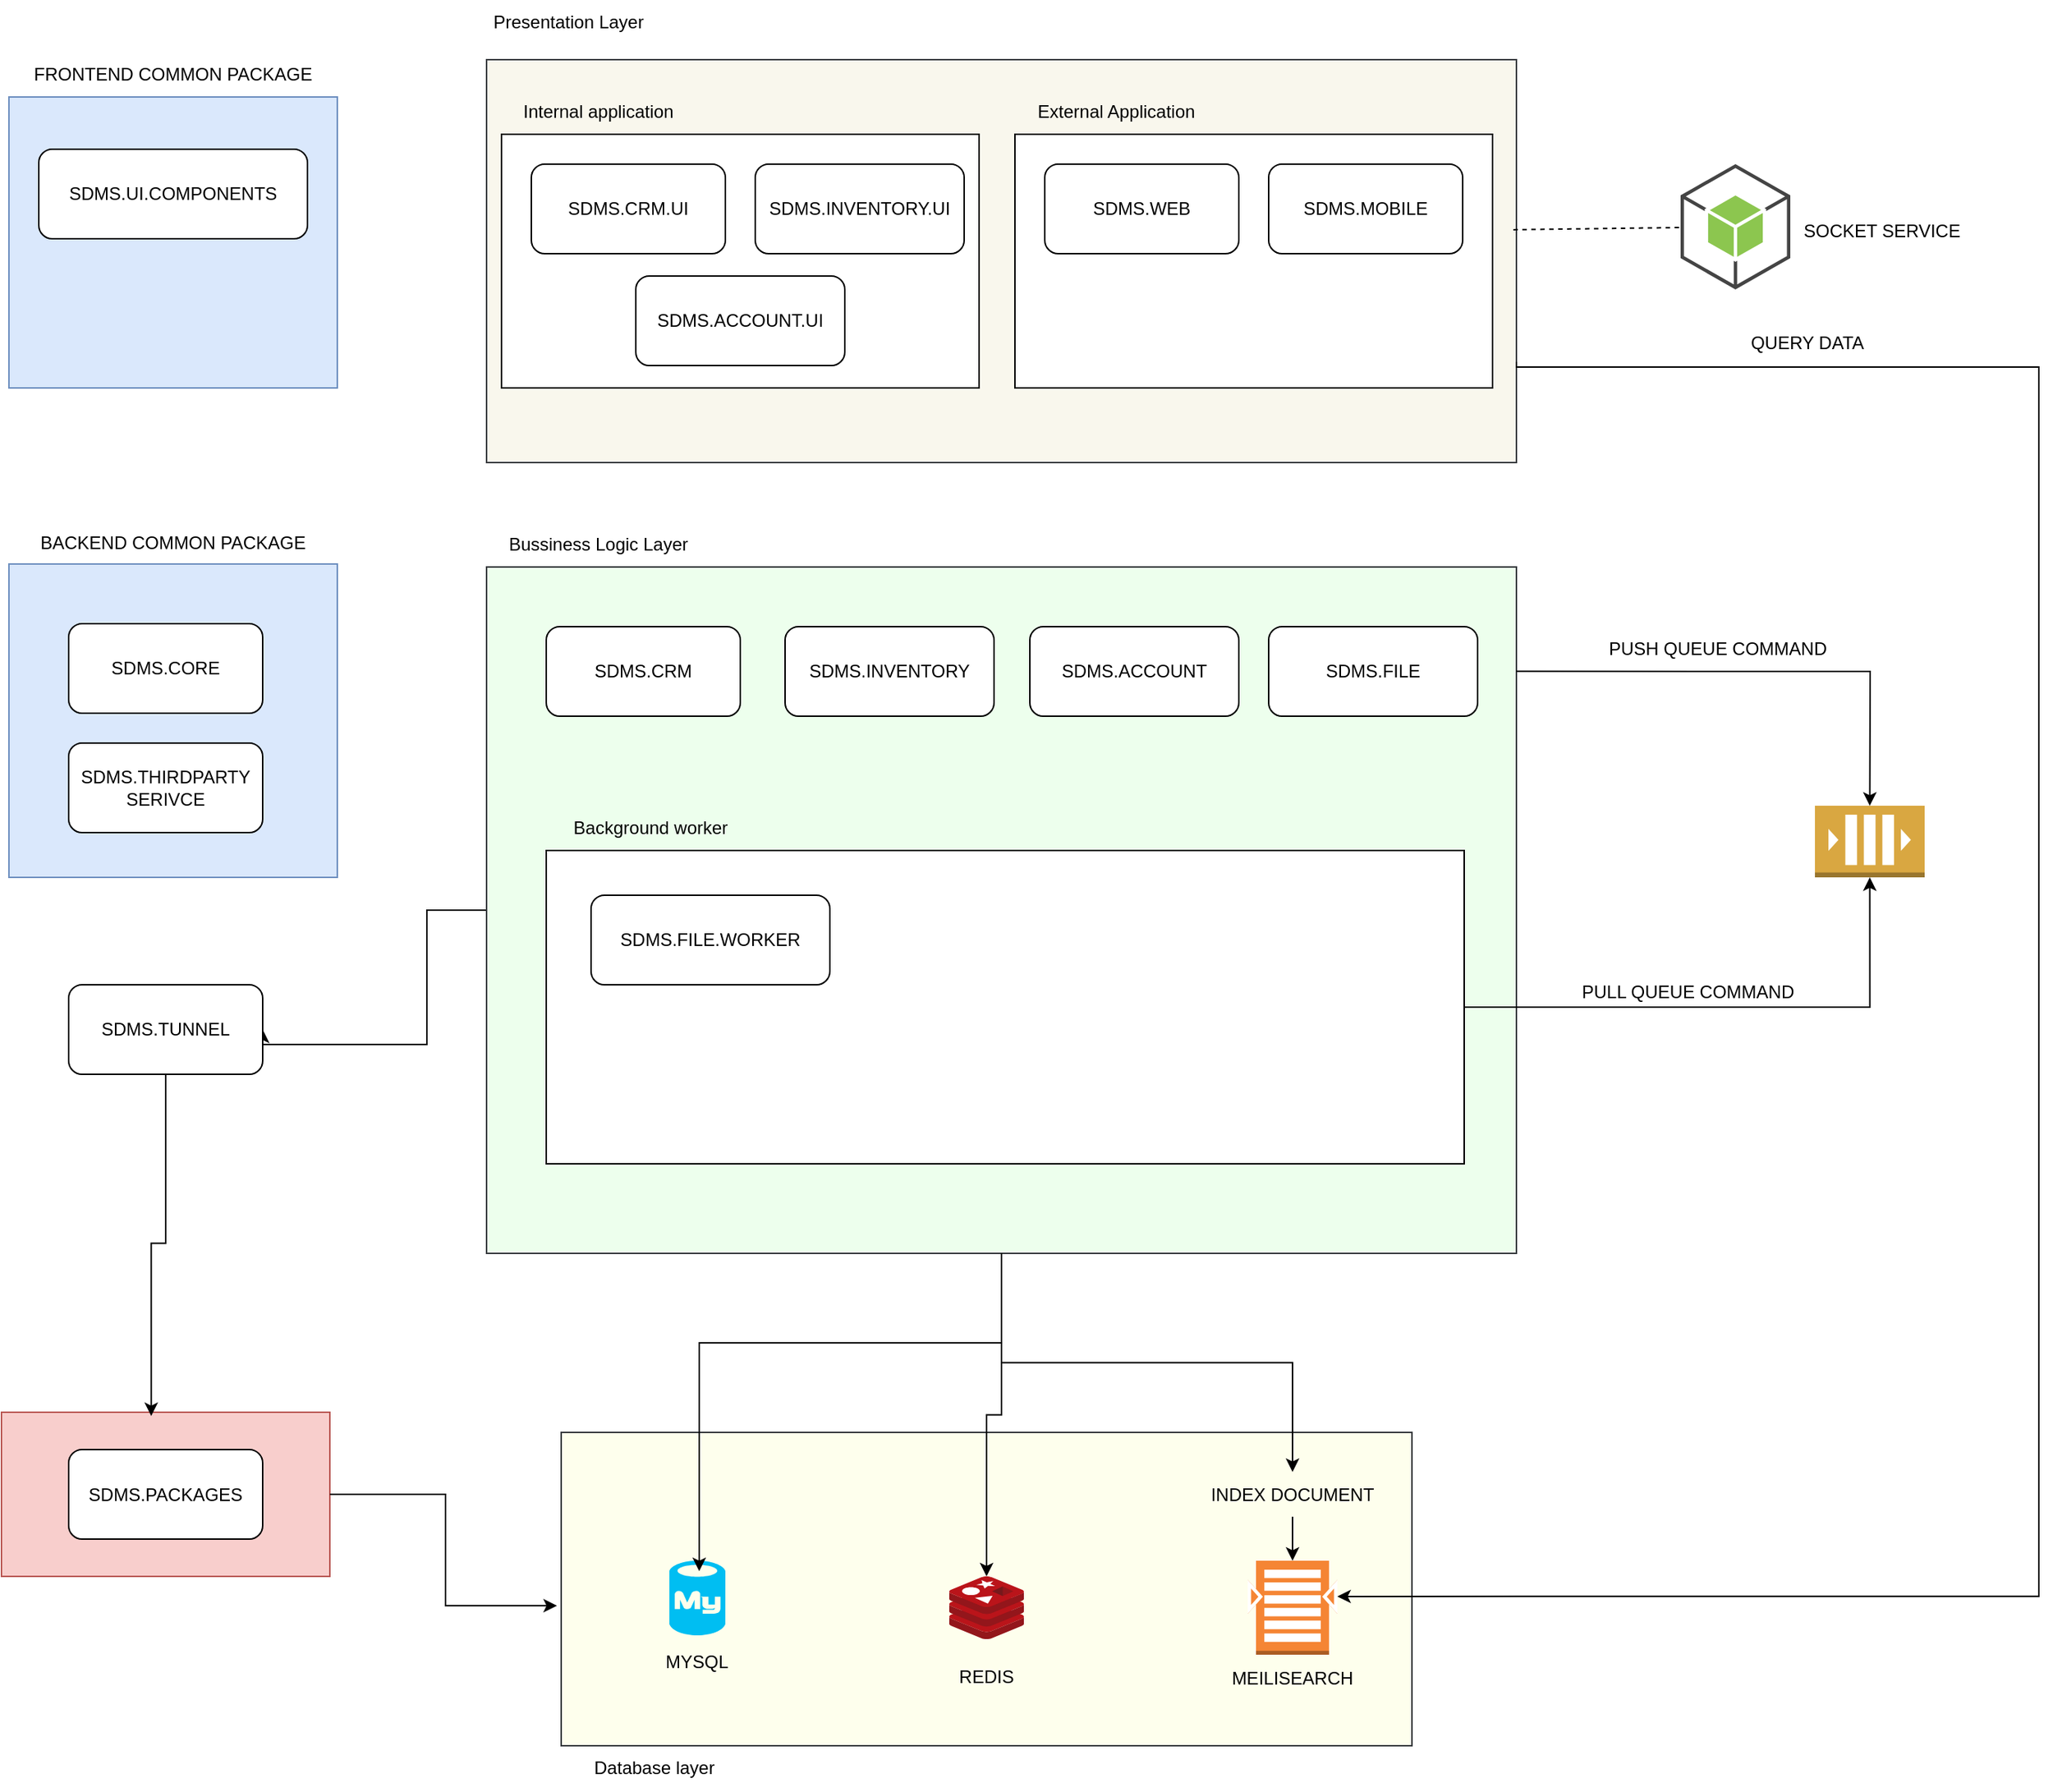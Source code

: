 <mxfile version="22.1.7" type="device">
  <diagram name="Trang-1" id="FslRv-n9rKLNau43U-N6">
    <mxGraphModel dx="2767" dy="1207" grid="0" gridSize="10" guides="1" tooltips="1" connect="1" arrows="1" fold="1" page="0" pageScale="1" pageWidth="827" pageHeight="1169" background="none" math="0" shadow="0">
      <root>
        <mxCell id="0" />
        <mxCell id="1" parent="0" />
        <mxCell id="MB0Narek4v8TUpKaicI7-35" value="" style="rounded=0;whiteSpace=wrap;html=1;fillColor=#FEFFED;strokeColor=#36393d;" vertex="1" parent="1">
          <mxGeometry x="110" y="970" width="570" height="210" as="geometry" />
        </mxCell>
        <mxCell id="LJaMf9GfW4qFow41-wDV-12" value="" style="rounded=0;whiteSpace=wrap;html=1;fillColor=#f9f7ed;strokeColor=#36393d;" parent="1" vertex="1">
          <mxGeometry x="60" y="50" width="690" height="270" as="geometry" />
        </mxCell>
        <mxCell id="MB0Narek4v8TUpKaicI7-27" style="edgeStyle=orthogonalEdgeStyle;rounded=0;orthogonalLoop=1;jettySize=auto;html=1;" edge="1" parent="1" source="LJaMf9GfW4qFow41-wDV-1" target="MB0Narek4v8TUpKaicI7-24">
          <mxGeometry relative="1" as="geometry" />
        </mxCell>
        <mxCell id="MB0Narek4v8TUpKaicI7-40" style="edgeStyle=orthogonalEdgeStyle;rounded=0;orthogonalLoop=1;jettySize=auto;html=1;entryX=1;entryY=0.5;entryDx=0;entryDy=0;" edge="1" parent="1" source="LJaMf9GfW4qFow41-wDV-1" target="MB0Narek4v8TUpKaicI7-39">
          <mxGeometry relative="1" as="geometry">
            <Array as="points">
              <mxPoint x="20" y="620" />
              <mxPoint x="20" y="710" />
              <mxPoint x="-90" y="710" />
            </Array>
          </mxGeometry>
        </mxCell>
        <mxCell id="LJaMf9GfW4qFow41-wDV-1" value="" style="rounded=0;whiteSpace=wrap;html=1;fillColor=#EDFFED;strokeColor=#36393d;" parent="1" vertex="1">
          <mxGeometry x="60" y="390" width="690" height="460" as="geometry" />
        </mxCell>
        <mxCell id="LJaMf9GfW4qFow41-wDV-2" value="Presentation Layer" style="text;html=1;strokeColor=none;fillColor=none;align=center;verticalAlign=middle;whiteSpace=wrap;rounded=0;" parent="1" vertex="1">
          <mxGeometry x="50" y="10" width="130" height="30" as="geometry" />
        </mxCell>
        <mxCell id="LJaMf9GfW4qFow41-wDV-7" value="" style="rounded=0;whiteSpace=wrap;html=1;" parent="1" vertex="1">
          <mxGeometry x="70" y="100" width="320" height="170" as="geometry" />
        </mxCell>
        <mxCell id="LJaMf9GfW4qFow41-wDV-3" value="SDMS.CRM.UI" style="rounded=1;whiteSpace=wrap;html=1;" parent="1" vertex="1">
          <mxGeometry x="90" y="120" width="130" height="60" as="geometry" />
        </mxCell>
        <mxCell id="LJaMf9GfW4qFow41-wDV-4" value="SDMS.INVENTORY.UI" style="rounded=1;whiteSpace=wrap;html=1;" parent="1" vertex="1">
          <mxGeometry x="240" y="120" width="140" height="60" as="geometry" />
        </mxCell>
        <mxCell id="LJaMf9GfW4qFow41-wDV-8" value="" style="rounded=0;whiteSpace=wrap;html=1;" parent="1" vertex="1">
          <mxGeometry x="414" y="100" width="320" height="170" as="geometry" />
        </mxCell>
        <mxCell id="LJaMf9GfW4qFow41-wDV-5" value="SDMS.WEB" style="rounded=1;whiteSpace=wrap;html=1;" parent="1" vertex="1">
          <mxGeometry x="434" y="120" width="130" height="60" as="geometry" />
        </mxCell>
        <mxCell id="LJaMf9GfW4qFow41-wDV-6" value="SDMS.MOBILE" style="rounded=1;whiteSpace=wrap;html=1;" parent="1" vertex="1">
          <mxGeometry x="584" y="120" width="130" height="60" as="geometry" />
        </mxCell>
        <mxCell id="LJaMf9GfW4qFow41-wDV-9" value="Internal application" style="text;html=1;strokeColor=none;fillColor=none;align=center;verticalAlign=middle;whiteSpace=wrap;rounded=0;" parent="1" vertex="1">
          <mxGeometry x="70" y="70" width="130" height="30" as="geometry" />
        </mxCell>
        <mxCell id="LJaMf9GfW4qFow41-wDV-10" value="External Application" style="text;html=1;strokeColor=none;fillColor=none;align=center;verticalAlign=middle;whiteSpace=wrap;rounded=0;" parent="1" vertex="1">
          <mxGeometry x="414" y="70" width="136" height="30" as="geometry" />
        </mxCell>
        <mxCell id="LJaMf9GfW4qFow41-wDV-11" value="SDMS.ACCOUNT.UI" style="rounded=1;whiteSpace=wrap;html=1;" parent="1" vertex="1">
          <mxGeometry x="160" y="195" width="140" height="60" as="geometry" />
        </mxCell>
        <mxCell id="LJaMf9GfW4qFow41-wDV-13" value="Bussiness Logic Layer" style="text;html=1;strokeColor=none;fillColor=none;align=center;verticalAlign=middle;whiteSpace=wrap;rounded=0;" parent="1" vertex="1">
          <mxGeometry x="60" y="360" width="150" height="30" as="geometry" />
        </mxCell>
        <mxCell id="MB0Narek4v8TUpKaicI7-1" value="SDMS.CRM" style="rounded=1;whiteSpace=wrap;html=1;" vertex="1" parent="1">
          <mxGeometry x="100" y="430" width="130" height="60" as="geometry" />
        </mxCell>
        <mxCell id="MB0Narek4v8TUpKaicI7-2" value="SDMS.INVENTORY" style="rounded=1;whiteSpace=wrap;html=1;" vertex="1" parent="1">
          <mxGeometry x="260" y="430" width="140" height="60" as="geometry" />
        </mxCell>
        <mxCell id="MB0Narek4v8TUpKaicI7-3" value="SDMS.ACCOUNT" style="rounded=1;whiteSpace=wrap;html=1;" vertex="1" parent="1">
          <mxGeometry x="424" y="430" width="140" height="60" as="geometry" />
        </mxCell>
        <mxCell id="MB0Narek4v8TUpKaicI7-4" value="SDMS.FILE" style="rounded=1;whiteSpace=wrap;html=1;" vertex="1" parent="1">
          <mxGeometry x="584" y="430" width="140" height="60" as="geometry" />
        </mxCell>
        <mxCell id="MB0Narek4v8TUpKaicI7-5" value="" style="rounded=0;whiteSpace=wrap;html=1;" vertex="1" parent="1">
          <mxGeometry x="100" y="580" width="615" height="210" as="geometry" />
        </mxCell>
        <mxCell id="MB0Narek4v8TUpKaicI7-6" value="Background worker" style="text;html=1;strokeColor=none;fillColor=none;align=center;verticalAlign=middle;whiteSpace=wrap;rounded=0;" vertex="1" parent="1">
          <mxGeometry x="100" y="550" width="140" height="30" as="geometry" />
        </mxCell>
        <mxCell id="MB0Narek4v8TUpKaicI7-7" value="SDMS.FILE.WORKER" style="rounded=1;whiteSpace=wrap;html=1;" vertex="1" parent="1">
          <mxGeometry x="130" y="610" width="160" height="60" as="geometry" />
        </mxCell>
        <mxCell id="MB0Narek4v8TUpKaicI7-8" value="" style="rounded=0;whiteSpace=wrap;html=1;fillColor=#dae8fc;strokeColor=#6c8ebf;" vertex="1" parent="1">
          <mxGeometry x="-260" y="388" width="220" height="210" as="geometry" />
        </mxCell>
        <mxCell id="MB0Narek4v8TUpKaicI7-9" value="SDMS.CORE" style="rounded=1;whiteSpace=wrap;html=1;" vertex="1" parent="1">
          <mxGeometry x="-220" y="428" width="130" height="60" as="geometry" />
        </mxCell>
        <mxCell id="MB0Narek4v8TUpKaicI7-10" value="SDMS.THIRDPARTY SERIVCE" style="rounded=1;whiteSpace=wrap;html=1;" vertex="1" parent="1">
          <mxGeometry x="-220" y="508" width="130" height="60" as="geometry" />
        </mxCell>
        <mxCell id="MB0Narek4v8TUpKaicI7-11" value="" style="rounded=0;whiteSpace=wrap;html=1;fillColor=#dae8fc;strokeColor=#6c8ebf;" vertex="1" parent="1">
          <mxGeometry x="-260" y="75" width="220" height="195" as="geometry" />
        </mxCell>
        <mxCell id="MB0Narek4v8TUpKaicI7-12" value="SDMS.UI.COMPONENTS" style="rounded=1;whiteSpace=wrap;html=1;" vertex="1" parent="1">
          <mxGeometry x="-240" y="110" width="180" height="60" as="geometry" />
        </mxCell>
        <mxCell id="MB0Narek4v8TUpKaicI7-13" value="" style="rounded=0;whiteSpace=wrap;html=1;fillColor=#f8cecc;strokeColor=#b85450;" vertex="1" parent="1">
          <mxGeometry x="-265" y="956.5" width="220" height="110" as="geometry" />
        </mxCell>
        <mxCell id="MB0Narek4v8TUpKaicI7-14" value="SDMS.PACKAGES" style="rounded=1;whiteSpace=wrap;html=1;" vertex="1" parent="1">
          <mxGeometry x="-220" y="981.5" width="130" height="60" as="geometry" />
        </mxCell>
        <mxCell id="MB0Narek4v8TUpKaicI7-15" value="" style="outlineConnect=0;dashed=0;verticalLabelPosition=bottom;verticalAlign=top;align=center;html=1;shape=mxgraph.aws3.queue;fillColor=#D9A741;gradientColor=none;" vertex="1" parent="1">
          <mxGeometry x="950" y="550" width="73.5" height="48" as="geometry" />
        </mxCell>
        <mxCell id="MB0Narek4v8TUpKaicI7-16" value="" style="endArrow=classic;html=1;rounded=0;exitX=1;exitY=0.152;exitDx=0;exitDy=0;exitPerimeter=0;entryX=0.5;entryY=0;entryDx=0;entryDy=0;entryPerimeter=0;" edge="1" parent="1" source="LJaMf9GfW4qFow41-wDV-1" target="MB0Narek4v8TUpKaicI7-15">
          <mxGeometry width="50" height="50" relative="1" as="geometry">
            <mxPoint x="800" y="690" as="sourcePoint" />
            <mxPoint x="850" y="640" as="targetPoint" />
            <Array as="points">
              <mxPoint x="987" y="460" />
            </Array>
          </mxGeometry>
        </mxCell>
        <mxCell id="MB0Narek4v8TUpKaicI7-17" style="edgeStyle=orthogonalEdgeStyle;rounded=0;orthogonalLoop=1;jettySize=auto;html=1;entryX=0.5;entryY=1;entryDx=0;entryDy=0;entryPerimeter=0;" edge="1" parent="1" source="MB0Narek4v8TUpKaicI7-5" target="MB0Narek4v8TUpKaicI7-15">
          <mxGeometry relative="1" as="geometry" />
        </mxCell>
        <mxCell id="MB0Narek4v8TUpKaicI7-18" value="PULL QUEUE COMMAND" style="text;html=1;strokeColor=none;fillColor=none;align=center;verticalAlign=middle;whiteSpace=wrap;rounded=0;" vertex="1" parent="1">
          <mxGeometry x="770" y="660" width="190" height="30" as="geometry" />
        </mxCell>
        <mxCell id="MB0Narek4v8TUpKaicI7-19" value="PUSH QUEUE COMMAND" style="text;html=1;strokeColor=none;fillColor=none;align=center;verticalAlign=middle;whiteSpace=wrap;rounded=0;" vertex="1" parent="1">
          <mxGeometry x="790" y="430" width="190" height="30" as="geometry" />
        </mxCell>
        <mxCell id="MB0Narek4v8TUpKaicI7-20" value="" style="outlineConnect=0;dashed=0;verticalLabelPosition=bottom;verticalAlign=top;align=center;html=1;shape=mxgraph.aws3.android;fillColor=#8CC64F;gradientColor=none;" vertex="1" parent="1">
          <mxGeometry x="860" y="120" width="73.5" height="84" as="geometry" />
        </mxCell>
        <mxCell id="MB0Narek4v8TUpKaicI7-21" value="" style="endArrow=none;dashed=1;html=1;rounded=0;exitX=0.997;exitY=0.422;exitDx=0;exitDy=0;exitPerimeter=0;" edge="1" parent="1" source="LJaMf9GfW4qFow41-wDV-12" target="MB0Narek4v8TUpKaicI7-20">
          <mxGeometry width="50" height="50" relative="1" as="geometry">
            <mxPoint x="800" y="210" as="sourcePoint" />
            <mxPoint x="850" y="160" as="targetPoint" />
          </mxGeometry>
        </mxCell>
        <mxCell id="MB0Narek4v8TUpKaicI7-22" value="SOCKET SERVICE" style="text;html=1;strokeColor=none;fillColor=none;align=center;verticalAlign=middle;whiteSpace=wrap;rounded=0;" vertex="1" parent="1">
          <mxGeometry x="900" y="150" width="190" height="30" as="geometry" />
        </mxCell>
        <mxCell id="MB0Narek4v8TUpKaicI7-23" value="" style="verticalLabelPosition=bottom;html=1;verticalAlign=top;align=center;strokeColor=none;fillColor=#00BEF2;shape=mxgraph.azure.mysql_database;" vertex="1" parent="1">
          <mxGeometry x="182.5" y="1056" width="37.5" height="50" as="geometry" />
        </mxCell>
        <mxCell id="MB0Narek4v8TUpKaicI7-24" value="" style="image;sketch=0;aspect=fixed;html=1;points=[];align=center;fontSize=12;image=img/lib/mscae/Cache_Redis_Product.svg;" vertex="1" parent="1">
          <mxGeometry x="370" y="1066.5" width="50" height="42" as="geometry" />
        </mxCell>
        <mxCell id="MB0Narek4v8TUpKaicI7-31" style="edgeStyle=orthogonalEdgeStyle;rounded=0;orthogonalLoop=1;jettySize=auto;html=1;exitX=1;exitY=0.75;exitDx=0;exitDy=0;entryX=1;entryY=0.38;entryDx=0;entryDy=0;entryPerimeter=0;" edge="1" parent="1" source="LJaMf9GfW4qFow41-wDV-12" target="MB0Narek4v8TUpKaicI7-25">
          <mxGeometry relative="1" as="geometry">
            <mxPoint x="980" y="255" as="sourcePoint" />
            <mxPoint x="860" y="1090.5" as="targetPoint" />
            <Array as="points">
              <mxPoint x="750" y="256" />
              <mxPoint x="1100" y="256" />
              <mxPoint x="1100" y="1080" />
            </Array>
          </mxGeometry>
        </mxCell>
        <mxCell id="MB0Narek4v8TUpKaicI7-25" value="" style="outlineConnect=0;dashed=0;verticalLabelPosition=bottom;verticalAlign=top;align=center;html=1;shape=mxgraph.aws3.search_documents;fillColor=#F58534;gradientColor=none;" vertex="1" parent="1">
          <mxGeometry x="570" y="1056" width="60" height="63" as="geometry" />
        </mxCell>
        <mxCell id="MB0Narek4v8TUpKaicI7-26" style="edgeStyle=orthogonalEdgeStyle;rounded=0;orthogonalLoop=1;jettySize=auto;html=1;entryX=0.533;entryY=0.14;entryDx=0;entryDy=0;entryPerimeter=0;" edge="1" parent="1" source="LJaMf9GfW4qFow41-wDV-1" target="MB0Narek4v8TUpKaicI7-23">
          <mxGeometry relative="1" as="geometry">
            <Array as="points">
              <mxPoint x="405" y="910" />
              <mxPoint x="202" y="910" />
            </Array>
          </mxGeometry>
        </mxCell>
        <mxCell id="MB0Narek4v8TUpKaicI7-28" style="edgeStyle=orthogonalEdgeStyle;rounded=0;orthogonalLoop=1;jettySize=auto;html=1;entryX=0.5;entryY=0;entryDx=0;entryDy=0;entryPerimeter=0;" edge="1" parent="1" source="MB0Narek4v8TUpKaicI7-30" target="MB0Narek4v8TUpKaicI7-25">
          <mxGeometry relative="1" as="geometry" />
        </mxCell>
        <mxCell id="MB0Narek4v8TUpKaicI7-29" value="" style="edgeStyle=orthogonalEdgeStyle;rounded=0;orthogonalLoop=1;jettySize=auto;html=1;entryX=0.5;entryY=0;entryDx=0;entryDy=0;entryPerimeter=0;" edge="1" parent="1" source="LJaMf9GfW4qFow41-wDV-1" target="MB0Narek4v8TUpKaicI7-30">
          <mxGeometry relative="1" as="geometry">
            <mxPoint x="405" y="850" as="sourcePoint" />
            <mxPoint x="680" y="1010" as="targetPoint" />
          </mxGeometry>
        </mxCell>
        <mxCell id="MB0Narek4v8TUpKaicI7-30" value="INDEX DOCUMENT" style="text;html=1;strokeColor=none;fillColor=none;align=center;verticalAlign=middle;whiteSpace=wrap;rounded=0;" vertex="1" parent="1">
          <mxGeometry x="540" y="996.5" width="120" height="30" as="geometry" />
        </mxCell>
        <mxCell id="MB0Narek4v8TUpKaicI7-34" value="QUERY DATA" style="text;html=1;strokeColor=none;fillColor=none;align=center;verticalAlign=middle;whiteSpace=wrap;rounded=0;" vertex="1" parent="1">
          <mxGeometry x="900" y="225" width="90" height="30" as="geometry" />
        </mxCell>
        <mxCell id="MB0Narek4v8TUpKaicI7-36" value="MYSQL" style="text;html=1;strokeColor=none;fillColor=none;align=center;verticalAlign=middle;whiteSpace=wrap;rounded=0;" vertex="1" parent="1">
          <mxGeometry x="171.25" y="1108.5" width="60" height="30" as="geometry" />
        </mxCell>
        <mxCell id="MB0Narek4v8TUpKaicI7-37" value="REDIS" style="text;html=1;strokeColor=none;fillColor=none;align=center;verticalAlign=middle;whiteSpace=wrap;rounded=0;" vertex="1" parent="1">
          <mxGeometry x="365" y="1119" width="60" height="30" as="geometry" />
        </mxCell>
        <mxCell id="MB0Narek4v8TUpKaicI7-38" value="MEILISEARCH" style="text;html=1;strokeColor=none;fillColor=none;align=center;verticalAlign=middle;whiteSpace=wrap;rounded=0;" vertex="1" parent="1">
          <mxGeometry x="545" y="1120" width="110" height="30" as="geometry" />
        </mxCell>
        <mxCell id="MB0Narek4v8TUpKaicI7-39" value="SDMS.TUNNEL" style="rounded=1;whiteSpace=wrap;html=1;" vertex="1" parent="1">
          <mxGeometry x="-220" y="670" width="130" height="60" as="geometry" />
        </mxCell>
        <mxCell id="MB0Narek4v8TUpKaicI7-42" style="edgeStyle=orthogonalEdgeStyle;rounded=0;orthogonalLoop=1;jettySize=auto;html=1;entryX=0.456;entryY=0.023;entryDx=0;entryDy=0;entryPerimeter=0;" edge="1" parent="1" source="MB0Narek4v8TUpKaicI7-39" target="MB0Narek4v8TUpKaicI7-13">
          <mxGeometry relative="1" as="geometry" />
        </mxCell>
        <mxCell id="MB0Narek4v8TUpKaicI7-43" style="edgeStyle=orthogonalEdgeStyle;rounded=0;orthogonalLoop=1;jettySize=auto;html=1;entryX=-0.005;entryY=0.553;entryDx=0;entryDy=0;entryPerimeter=0;" edge="1" parent="1" source="MB0Narek4v8TUpKaicI7-13" target="MB0Narek4v8TUpKaicI7-35">
          <mxGeometry relative="1" as="geometry" />
        </mxCell>
        <mxCell id="MB0Narek4v8TUpKaicI7-44" value="BACKEND COMMON PACKAGE" style="text;html=1;strokeColor=none;fillColor=none;align=center;verticalAlign=middle;whiteSpace=wrap;rounded=0;" vertex="1" parent="1">
          <mxGeometry x="-260" y="359" width="220" height="30" as="geometry" />
        </mxCell>
        <mxCell id="MB0Narek4v8TUpKaicI7-45" value="FRONTEND COMMON PACKAGE" style="text;html=1;strokeColor=none;fillColor=none;align=center;verticalAlign=middle;whiteSpace=wrap;rounded=0;" vertex="1" parent="1">
          <mxGeometry x="-260" y="45" width="220" height="30" as="geometry" />
        </mxCell>
        <mxCell id="MB0Narek4v8TUpKaicI7-47" value="Database layer" style="text;html=1;strokeColor=none;fillColor=none;align=center;verticalAlign=middle;whiteSpace=wrap;rounded=0;" vertex="1" parent="1">
          <mxGeometry x="112" y="1180" width="121" height="30" as="geometry" />
        </mxCell>
      </root>
    </mxGraphModel>
  </diagram>
</mxfile>
